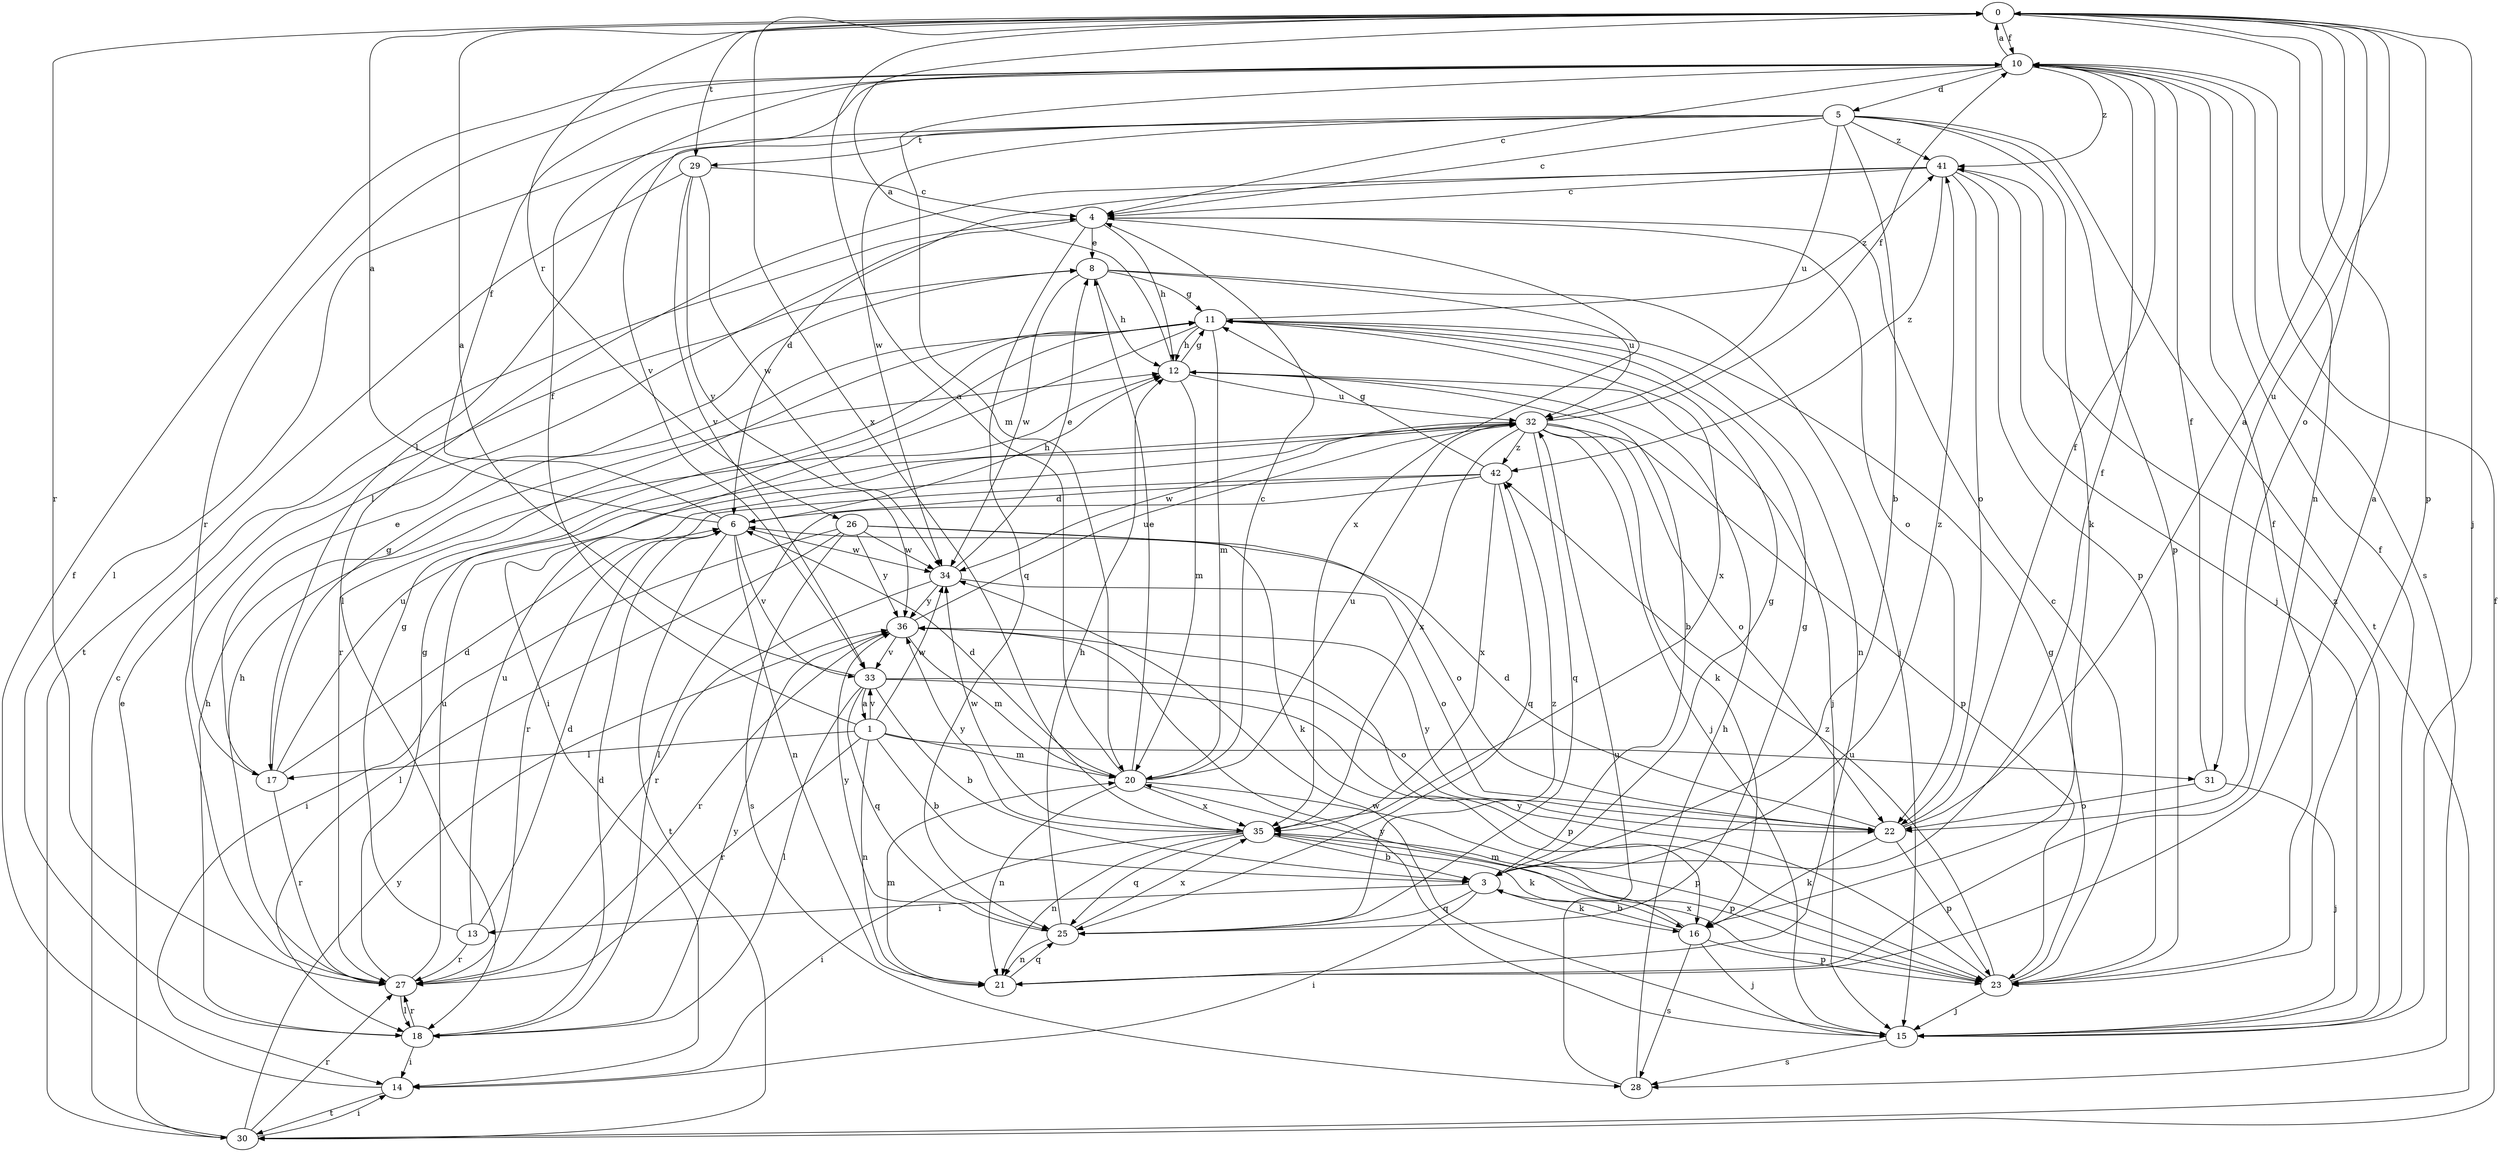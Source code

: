 strict digraph  {
0;
1;
3;
4;
5;
6;
8;
10;
11;
12;
13;
14;
15;
16;
17;
18;
20;
21;
22;
23;
25;
26;
27;
28;
29;
30;
31;
32;
33;
34;
35;
36;
41;
42;
0 -> 10  [label=f];
0 -> 15  [label=j];
0 -> 21  [label=n];
0 -> 22  [label=o];
0 -> 23  [label=p];
0 -> 26  [label=r];
0 -> 27  [label=r];
0 -> 29  [label=t];
0 -> 31  [label=u];
0 -> 35  [label=x];
1 -> 3  [label=b];
1 -> 10  [label=f];
1 -> 17  [label=l];
1 -> 20  [label=m];
1 -> 21  [label=n];
1 -> 27  [label=r];
1 -> 31  [label=u];
1 -> 33  [label=v];
1 -> 34  [label=w];
3 -> 10  [label=f];
3 -> 11  [label=g];
3 -> 13  [label=i];
3 -> 14  [label=i];
3 -> 16  [label=k];
3 -> 25  [label=q];
3 -> 41  [label=z];
4 -> 8  [label=e];
4 -> 12  [label=h];
4 -> 17  [label=l];
4 -> 22  [label=o];
4 -> 25  [label=q];
4 -> 35  [label=x];
5 -> 3  [label=b];
5 -> 4  [label=c];
5 -> 16  [label=k];
5 -> 17  [label=l];
5 -> 18  [label=l];
5 -> 23  [label=p];
5 -> 29  [label=t];
5 -> 30  [label=t];
5 -> 32  [label=u];
5 -> 34  [label=w];
5 -> 41  [label=z];
6 -> 0  [label=a];
6 -> 10  [label=f];
6 -> 12  [label=h];
6 -> 21  [label=n];
6 -> 30  [label=t];
6 -> 33  [label=v];
6 -> 34  [label=w];
8 -> 11  [label=g];
8 -> 12  [label=h];
8 -> 15  [label=j];
8 -> 32  [label=u];
8 -> 34  [label=w];
10 -> 0  [label=a];
10 -> 4  [label=c];
10 -> 5  [label=d];
10 -> 20  [label=m];
10 -> 27  [label=r];
10 -> 28  [label=s];
10 -> 33  [label=v];
10 -> 41  [label=z];
11 -> 12  [label=h];
11 -> 14  [label=i];
11 -> 20  [label=m];
11 -> 21  [label=n];
11 -> 27  [label=r];
11 -> 35  [label=x];
11 -> 41  [label=z];
12 -> 0  [label=a];
12 -> 3  [label=b];
12 -> 11  [label=g];
12 -> 15  [label=j];
12 -> 20  [label=m];
12 -> 32  [label=u];
13 -> 6  [label=d];
13 -> 11  [label=g];
13 -> 27  [label=r];
13 -> 32  [label=u];
14 -> 10  [label=f];
14 -> 30  [label=t];
15 -> 10  [label=f];
15 -> 28  [label=s];
15 -> 34  [label=w];
15 -> 36  [label=y];
15 -> 41  [label=z];
16 -> 3  [label=b];
16 -> 15  [label=j];
16 -> 20  [label=m];
16 -> 23  [label=p];
16 -> 28  [label=s];
17 -> 6  [label=d];
17 -> 8  [label=e];
17 -> 11  [label=g];
17 -> 27  [label=r];
17 -> 32  [label=u];
18 -> 6  [label=d];
18 -> 12  [label=h];
18 -> 14  [label=i];
18 -> 27  [label=r];
18 -> 36  [label=y];
20 -> 0  [label=a];
20 -> 4  [label=c];
20 -> 6  [label=d];
20 -> 8  [label=e];
20 -> 21  [label=n];
20 -> 23  [label=p];
20 -> 32  [label=u];
20 -> 35  [label=x];
21 -> 0  [label=a];
21 -> 20  [label=m];
21 -> 25  [label=q];
22 -> 0  [label=a];
22 -> 6  [label=d];
22 -> 10  [label=f];
22 -> 16  [label=k];
22 -> 23  [label=p];
22 -> 36  [label=y];
23 -> 4  [label=c];
23 -> 10  [label=f];
23 -> 11  [label=g];
23 -> 15  [label=j];
23 -> 35  [label=x];
23 -> 36  [label=y];
23 -> 42  [label=z];
25 -> 11  [label=g];
25 -> 12  [label=h];
25 -> 21  [label=n];
25 -> 35  [label=x];
25 -> 36  [label=y];
25 -> 42  [label=z];
26 -> 14  [label=i];
26 -> 16  [label=k];
26 -> 18  [label=l];
26 -> 22  [label=o];
26 -> 28  [label=s];
26 -> 34  [label=w];
26 -> 36  [label=y];
27 -> 11  [label=g];
27 -> 12  [label=h];
27 -> 18  [label=l];
27 -> 32  [label=u];
28 -> 12  [label=h];
28 -> 32  [label=u];
29 -> 4  [label=c];
29 -> 30  [label=t];
29 -> 33  [label=v];
29 -> 34  [label=w];
29 -> 36  [label=y];
30 -> 4  [label=c];
30 -> 8  [label=e];
30 -> 10  [label=f];
30 -> 14  [label=i];
30 -> 27  [label=r];
30 -> 36  [label=y];
31 -> 10  [label=f];
31 -> 15  [label=j];
31 -> 22  [label=o];
32 -> 10  [label=f];
32 -> 15  [label=j];
32 -> 16  [label=k];
32 -> 22  [label=o];
32 -> 23  [label=p];
32 -> 25  [label=q];
32 -> 34  [label=w];
32 -> 35  [label=x];
32 -> 42  [label=z];
33 -> 0  [label=a];
33 -> 1  [label=a];
33 -> 3  [label=b];
33 -> 18  [label=l];
33 -> 22  [label=o];
33 -> 23  [label=p];
33 -> 25  [label=q];
34 -> 8  [label=e];
34 -> 22  [label=o];
34 -> 27  [label=r];
34 -> 36  [label=y];
35 -> 3  [label=b];
35 -> 14  [label=i];
35 -> 16  [label=k];
35 -> 21  [label=n];
35 -> 23  [label=p];
35 -> 25  [label=q];
35 -> 34  [label=w];
35 -> 36  [label=y];
36 -> 20  [label=m];
36 -> 27  [label=r];
36 -> 32  [label=u];
36 -> 33  [label=v];
41 -> 4  [label=c];
41 -> 6  [label=d];
41 -> 15  [label=j];
41 -> 18  [label=l];
41 -> 22  [label=o];
41 -> 23  [label=p];
41 -> 42  [label=z];
42 -> 6  [label=d];
42 -> 11  [label=g];
42 -> 18  [label=l];
42 -> 25  [label=q];
42 -> 27  [label=r];
42 -> 35  [label=x];
}
